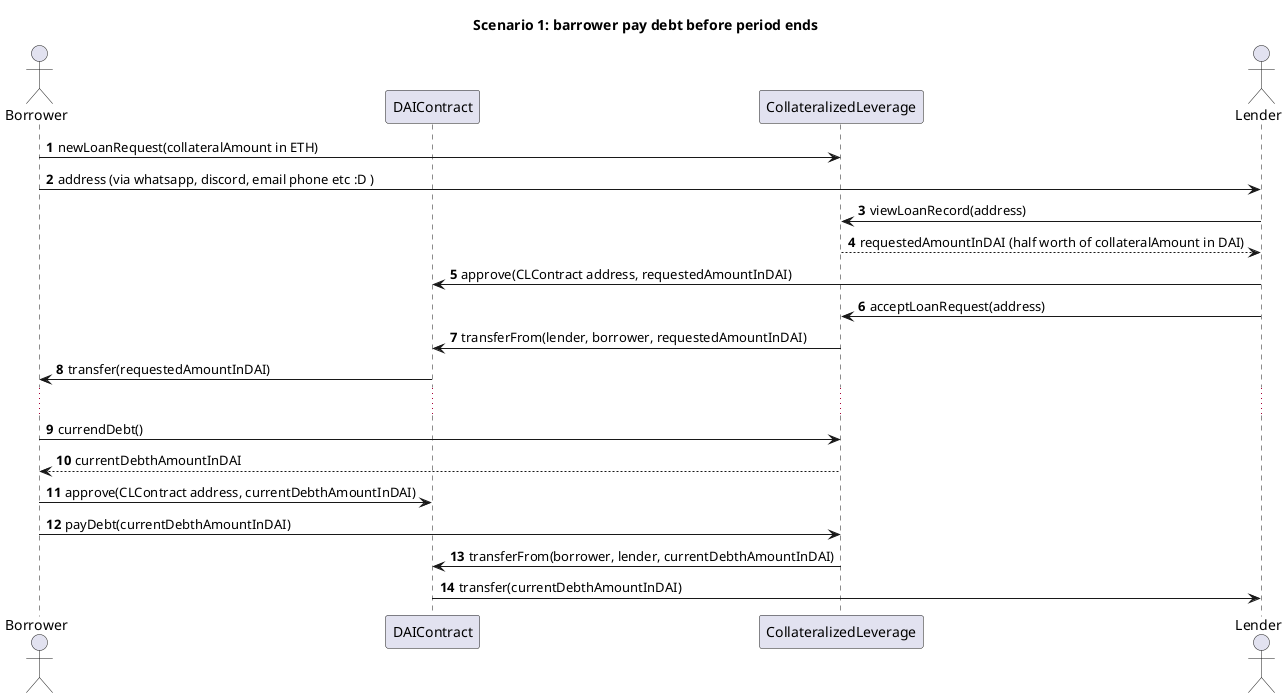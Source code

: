 @startuml scenario1
autonumber

title "Scenario 1: barrower pay debt before period ends"

actor Borrower
participant DAIContract
participant CollateralizedLeverage as CLContract
actor Lender

Borrower -> CLContract: newLoanRequest(collateralAmount in ETH)
Borrower -> Lender: address (via whatsapp, discord, email phone etc :D )
Lender -> CLContract: viewLoanRecord(address)
CLContract --> Lender: requestedAmountInDAI (half worth of collateralAmount in DAI)
Lender -> DAIContract: approve(CLContract address, requestedAmountInDAI)
Lender -> CLContract: acceptLoanRequest(address)
CLContract -> DAIContract: transferFrom(lender, borrower, requestedAmountInDAI)
DAIContract -> Borrower: transfer(requestedAmountInDAI)
...
Borrower -> CLContract: currendDebt()
CLContract --> Borrower: currentDebthAmountInDAI
Borrower -> DAIContract: approve(CLContract address, currentDebthAmountInDAI)
Borrower -> CLContract: payDebt(currentDebthAmountInDAI)
CLContract -> DAIContract: transferFrom(borrower, lender, currentDebthAmountInDAI)
DAIContract -> Lender: transfer(currentDebthAmountInDAI)

@enduml